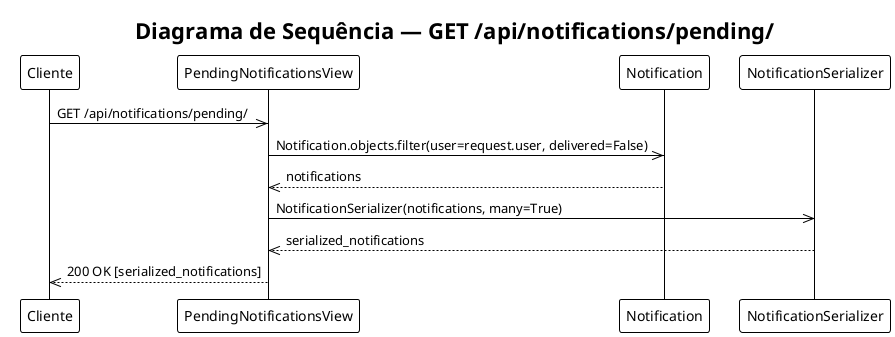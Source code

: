 @startuml
!theme plain
title "Diagrama de Sequência — GET /api/notifications/pending/"

participant "Cliente" as C
participant "PendingNotificationsView" as V
participant "Notification" as N
participant "NotificationSerializer" as S

C->>V: GET /api/notifications/pending/
V->>N: Notification.objects.filter(user=request.user, delivered=False)
N-->>V: notifications
V->>S: NotificationSerializer(notifications, many=True)
S-->>V: serialized_notifications
V-->>C: 200 OK [serialized_notifications]
@enduml
